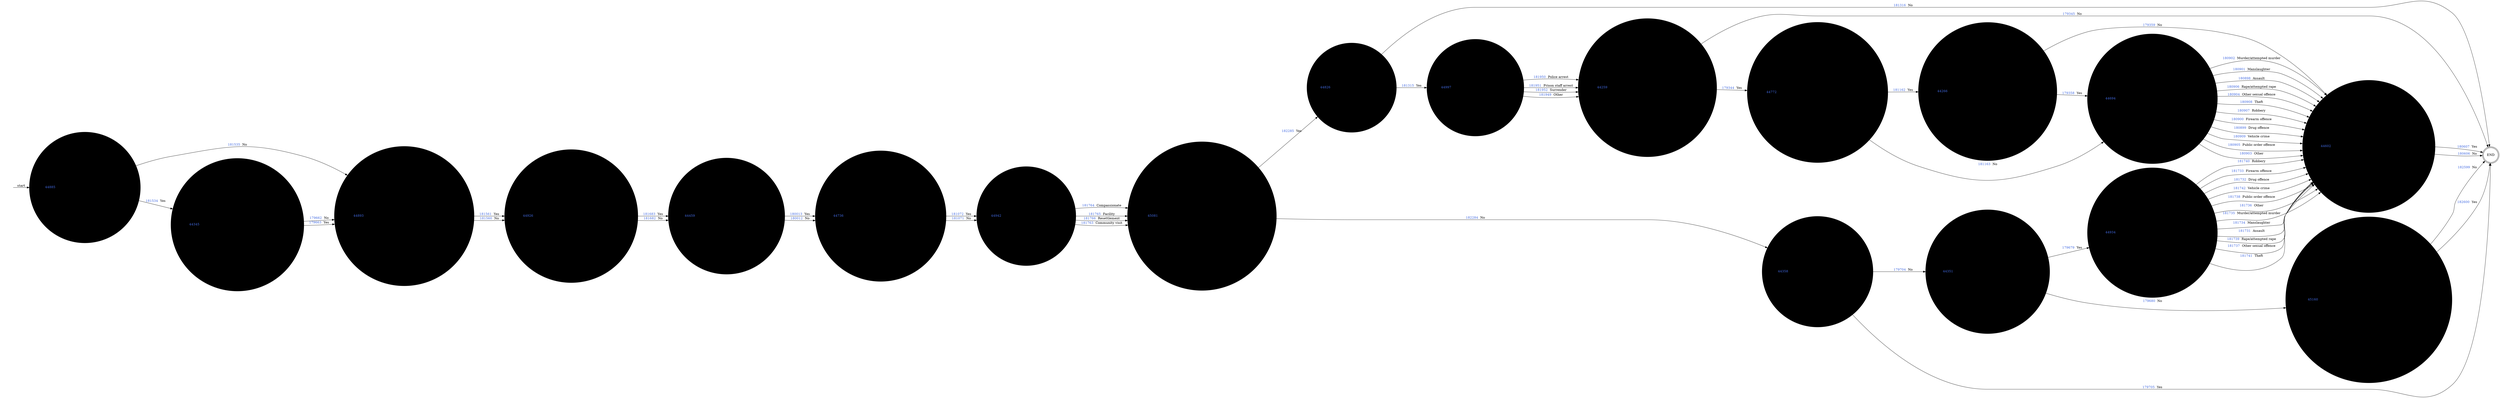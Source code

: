 digraph OLD_TEMPORARY_RELEASE_FAILURE {
  rankdir=LR;
  node [shape = circle];
  START_NODE [label="", shape=none];
  START_NODE -> 44885 [label = "start"];
  END_NODE [label="END", shape="doublecircle"];
  44259 [label = < <FONT COLOR="royalblue">44259 </FONT> Has the prisoner been charged with a further offence? >, style="filled", color="#DDD"];
  44259 -> 44772 [label = < <FONT COLOR="royalblue">179344 </FONT> Yes >];
  44259 -> END_NODE [label = < <FONT COLOR="royalblue">179345 </FONT> No >];
  44266 [label = < <FONT COLOR="royalblue">44266 </FONT> Has the prisoner been charged with a further offence? >, style="filled", color="#DDD"];
  44266 -> 44694 [label = < <FONT COLOR="royalblue">179358 </FONT> Yes >];
  44266 -> 44602 [label = < <FONT COLOR="royalblue">179359 </FONT> No >];
  44345 [label = < <FONT COLOR="royalblue">44345 </FONT> Is the incident the subject of a police investigation? >, style="filled", color="#DDD"];
  44345 -> 44893 [label = < <FONT COLOR="royalblue">179663 </FONT> Yes >];
  44345 -> 44893 [label = < <FONT COLOR="royalblue">179662 </FONT> No >];
  44351 [label = < <FONT COLOR="royalblue">44351 </FONT> Was the breach charged with a further offence? >, style="filled", color="#DDD"];
  44351 -> 44934 [label = < <FONT COLOR="royalblue">179679 </FONT> Yes >];
  44351 -> 45160 [label = < <FONT COLOR="royalblue">179680 </FONT> No >];
  44358 [label = < <FONT COLOR="royalblue">44358 </FONT> Was the breach failing to return on time? >, style="filled", color="#DDD"];
  44358 -> END_NODE [label = < <FONT COLOR="royalblue">179705 </FONT> Yes >];
  44358 -> 44351 [label = < <FONT COLOR="royalblue">179704 </FONT> No >];
  44459 [label = < <FONT COLOR="royalblue">44459 </FONT> Is there any media interest in this incident? >, style="filled", color="#DDD"];
  44459 -> 44736 [label = < <FONT COLOR="royalblue">180013 </FONT> Yes >];
  44459 -> 44736 [label = < <FONT COLOR="royalblue">180012 </FONT> No >];
  44602 [label = < <FONT COLOR="royalblue">44602 </FONT> Has any prosecution taken place or is any pending? >, style="filled", color="#DDD"];
  44602 -> END_NODE [label = < <FONT COLOR="royalblue">180607 </FONT> Yes >];
  44602 -> END_NODE [label = < <FONT COLOR="royalblue">180606 </FONT> No >];
  44694 [label = < <FONT COLOR="royalblue">44694 </FONT> With what offence has the prisoner been charged? >, style="filled", color="#DDD"];
  44694 -> 44602 [label = < <FONT COLOR="royalblue">180902 </FONT> Murder/attempted murder >];
  44694 -> 44602 [label = < <FONT COLOR="royalblue">180901 </FONT> Manslaughter >];
  44694 -> 44602 [label = < <FONT COLOR="royalblue">180898 </FONT> Assault >];
  44694 -> 44602 [label = < <FONT COLOR="royalblue">180906 </FONT> Rape/attempted rape >];
  44694 -> 44602 [label = < <FONT COLOR="royalblue">180904 </FONT> Other sexual offence >];
  44694 -> 44602 [label = < <FONT COLOR="royalblue">180908 </FONT> Theft >];
  44694 -> 44602 [label = < <FONT COLOR="royalblue">180907 </FONT> Robbery >];
  44694 -> 44602 [label = < <FONT COLOR="royalblue">180900 </FONT> Firearm offence >];
  44694 -> 44602 [label = < <FONT COLOR="royalblue">180899 </FONT> Drug offence >];
  44694 -> 44602 [label = < <FONT COLOR="royalblue">180909 </FONT> Vehicle crime >];
  44694 -> 44602 [label = < <FONT COLOR="royalblue">180905 </FONT> Public order offence >];
  44694 -> 44602 [label = < <FONT COLOR="royalblue">180903 </FONT> Other >];
  44736 [label = < <FONT COLOR="royalblue">44736 </FONT> Has the prison service press office been informed? >, style="filled", color="#DDD"];
  44736 -> 44942 [label = < <FONT COLOR="royalblue">181072 </FONT> Yes >];
  44736 -> 44942 [label = < <FONT COLOR="royalblue">181071 </FONT> No >];
  44772 [label = < <FONT COLOR="royalblue">44772 </FONT> Is that offence under the prisoners (return to custody)? >, style="filled", color="#DDD"];
  44772 -> 44266 [label = < <FONT COLOR="royalblue">181162 </FONT> Yes >];
  44772 -> 44694 [label = < <FONT COLOR="royalblue">181163 </FONT> No >];
  44826 [label = < <FONT COLOR="royalblue">44826 </FONT> Has prisoner been recaptured? >, style="filled", color="#DDD"];
  44826 -> 44997 [label = < <FONT COLOR="royalblue">181315 </FONT> Yes >];
  44826 -> END_NODE [label = < <FONT COLOR="royalblue">181316 </FONT> No >];
  44885 [label = < <FONT COLOR="royalblue">44885 </FONT> Were the police informed of the incident? >, style="filled", color="#DDD"];
  44885 -> 44345 [label = < <FONT COLOR="royalblue">181534 </FONT> Yes >, style="filled", color="#DDD"];
  44885 -> 44893 [label = < <FONT COLOR="royalblue">181535 </FONT> No >, style="filled", color="#DDD"];
  44893 [label = < <FONT COLOR="royalblue">44893 </FONT> Is the incident the subject of an internal investigation? >, style="filled", color="#DDD"];
  44893 -> 44926 [label = < <FONT COLOR="royalblue">181561 </FONT> Yes >];
  44893 -> 44926 [label = < <FONT COLOR="royalblue">181560 </FONT> No >];
  44926 [label = < <FONT COLOR="royalblue">44926 </FONT> Is the incident subject to a governor's adjudication? >, style="filled", color="#DDD"];
  44926 -> 44459 [label = < <FONT COLOR="royalblue">181683 </FONT> Yes >];
  44926 -> 44459 [label = < <FONT COLOR="royalblue">181682 </FONT> No >];
  44934 [label = < <FONT COLOR="royalblue">44934 </FONT> With what offence has the prisoner been charged? >, style="filled", color="#DDD"];
  44934 -> 44602 [label = < <FONT COLOR="royalblue">181735 </FONT> Murder/attempted murder >];
  44934 -> 44602 [label = < <FONT COLOR="royalblue">181734 </FONT> Manslaughter >];
  44934 -> 44602 [label = < <FONT COLOR="royalblue">181731 </FONT> Assault >];
  44934 -> 44602 [label = < <FONT COLOR="royalblue">181739 </FONT> Rape/attempted rape >];
  44934 -> 44602 [label = < <FONT COLOR="royalblue">181737 </FONT> Other sexual offence >];
  44934 -> 44602 [label = < <FONT COLOR="royalblue">181741 </FONT> Theft >];
  44934 -> 44602 [label = < <FONT COLOR="royalblue">181740 </FONT> Robbery >];
  44934 -> 44602 [label = < <FONT COLOR="royalblue">181733 </FONT> Firearm offence >];
  44934 -> 44602 [label = < <FONT COLOR="royalblue">181732 </FONT> Drug offence >];
  44934 -> 44602 [label = < <FONT COLOR="royalblue">181742 </FONT> Vehicle crime >];
  44934 -> 44602 [label = < <FONT COLOR="royalblue">181738 </FONT> Public order offence >];
  44934 -> 44602 [label = < <FONT COLOR="royalblue">181736 </FONT> Other >];
  44942 [label = < <FONT COLOR="royalblue">44942 </FONT> What type of licence was breached? >, style="filled", color="#DDD"];
  44942 -> 45081 [label = < <FONT COLOR="royalblue">181764 </FONT> Compassionate >];
  44942 -> 45081 [label = < <FONT COLOR="royalblue">181765 </FONT> Facility >];
  44942 -> 45081 [label = < <FONT COLOR="royalblue">181766 </FONT> Resettlement >];
  44942 -> 45081 [label = < <FONT COLOR="royalblue">181763 </FONT> Community visit >];
  44997 [label = < <FONT COLOR="royalblue">44997 </FONT> How was the prisoner recaptured? >, style="filled", color="#DDD"];
  44997 -> 44259 [label = < <FONT COLOR="royalblue">181950 </FONT> Police arrest >];
  44997 -> 44259 [label = < <FONT COLOR="royalblue">181951 </FONT> Prison staff arrest >];
  44997 -> 44259 [label = < <FONT COLOR="royalblue">181952 </FONT> Surrender >];
  44997 -> 44259 [label = < <FONT COLOR="royalblue">181949 </FONT> Other >];
  45081 [label = < <FONT COLOR="royalblue">45081 </FONT> Was the breach failing to return reported to police as UAL? >, style="filled", color="#DDD"];
  45081 -> 44826 [label = < <FONT COLOR="royalblue">182285 </FONT> Yes >];
  45081 -> 44358 [label = < <FONT COLOR="royalblue">182284 </FONT> No >];
  45160 [label = < <FONT COLOR="royalblue">45160 </FONT> Was the breach failing to comply with any other licence conditions? >, style="filled", color="#DDD"];
  45160 -> END_NODE [label = < <FONT COLOR="royalblue">182600 </FONT> Yes >];
  45160 -> END_NODE [label = < <FONT COLOR="royalblue">182599 </FONT> No >];
}

